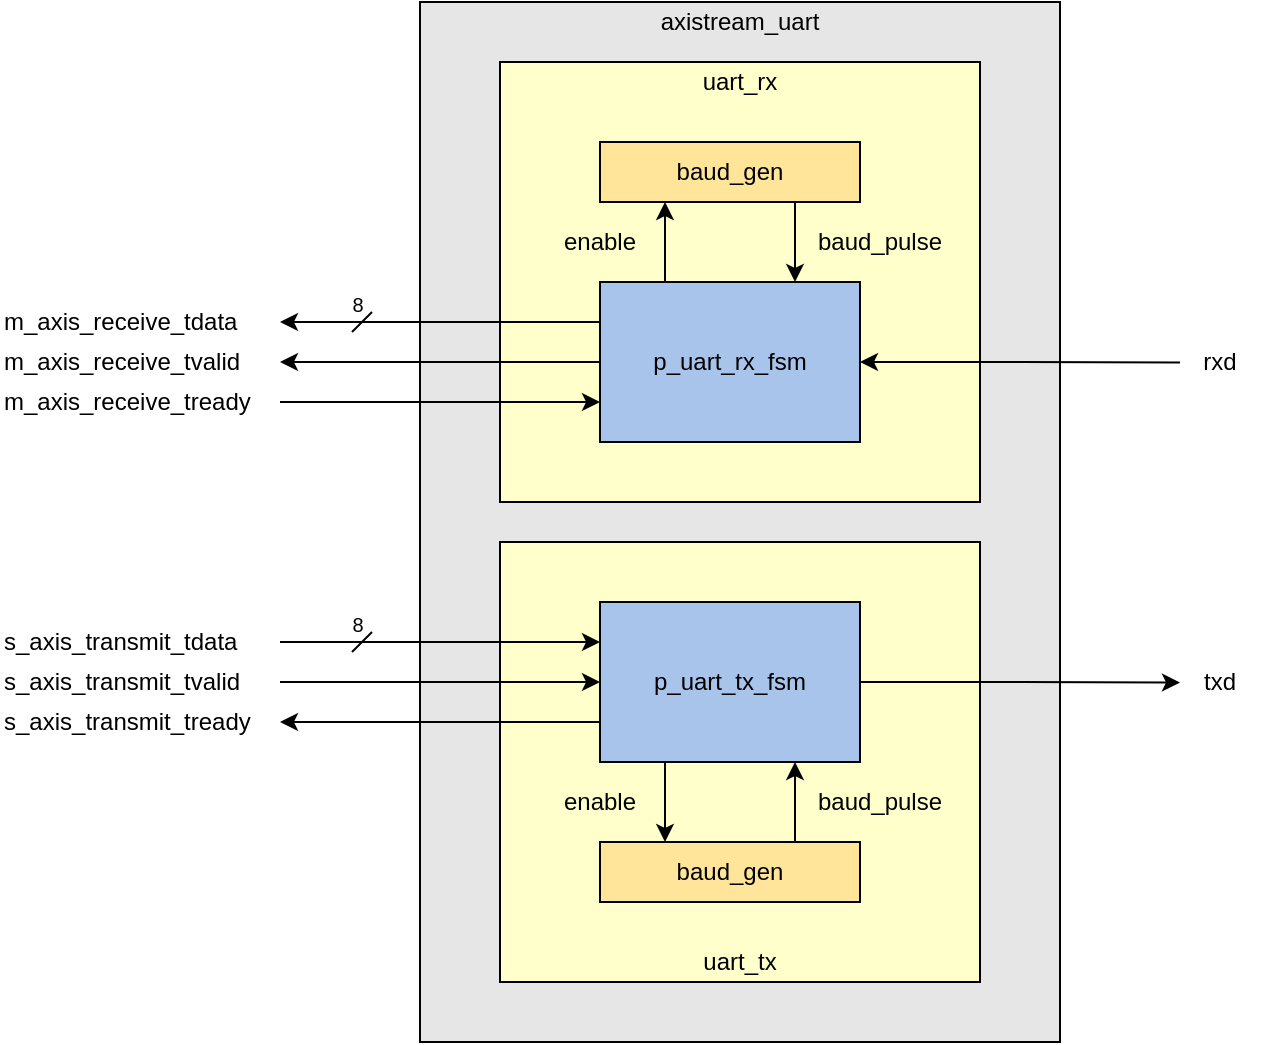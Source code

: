 <mxfile version="21.6.8" type="device">
  <diagram id="35cDaVZkVmuHiRZ2rWSk" name="Page-1">
    <mxGraphModel dx="819" dy="550" grid="1" gridSize="10" guides="1" tooltips="1" connect="1" arrows="1" fold="1" page="1" pageScale="1" pageWidth="850" pageHeight="1100" math="0" shadow="0">
      <root>
        <mxCell id="0" />
        <mxCell id="1" parent="0" />
        <mxCell id="eyD4BGwEBFvhn-4cKuT_-49" value="" style="rounded=0;whiteSpace=wrap;html=1;fontSize=12;align=left;fillColor=#E6E6E6;" parent="1" vertex="1">
          <mxGeometry x="260" y="180" width="320" height="520" as="geometry" />
        </mxCell>
        <mxCell id="eyD4BGwEBFvhn-4cKuT_-44" value="" style="rounded=0;whiteSpace=wrap;html=1;fontSize=12;align=left;fillColor=#FFFFCC;" parent="1" vertex="1">
          <mxGeometry x="300" y="450" width="240" height="220" as="geometry" />
        </mxCell>
        <mxCell id="eyD4BGwEBFvhn-4cKuT_-43" value="" style="rounded=0;whiteSpace=wrap;html=1;fontSize=12;align=left;fillColor=#FFFFCC;" parent="1" vertex="1">
          <mxGeometry x="300" y="210" width="240" height="220" as="geometry" />
        </mxCell>
        <mxCell id="eyD4BGwEBFvhn-4cKuT_-11" style="edgeStyle=orthogonalEdgeStyle;rounded=0;orthogonalLoop=1;jettySize=auto;html=1;exitX=0.75;exitY=0;exitDx=0;exitDy=0;entryX=0.75;entryY=1;entryDx=0;entryDy=0;startArrow=none;startFill=0;endArrow=classic;endFill=1;" parent="1" source="eyD4BGwEBFvhn-4cKuT_-1" target="eyD4BGwEBFvhn-4cKuT_-4" edge="1">
          <mxGeometry relative="1" as="geometry" />
        </mxCell>
        <mxCell id="eyD4BGwEBFvhn-4cKuT_-1" value="&lt;div&gt;baud_gen&lt;/div&gt;" style="rounded=0;whiteSpace=wrap;html=1;fillColor=#FFE599;" parent="1" vertex="1">
          <mxGeometry x="350" y="600" width="130" height="30" as="geometry" />
        </mxCell>
        <mxCell id="eyD4BGwEBFvhn-4cKuT_-2" value="enable" style="text;html=1;strokeColor=none;fillColor=none;align=center;verticalAlign=middle;whiteSpace=wrap;rounded=0;" parent="1" vertex="1">
          <mxGeometry x="300" y="570" width="100" height="20" as="geometry" />
        </mxCell>
        <mxCell id="eyD4BGwEBFvhn-4cKuT_-3" value="baud_pulse" style="text;html=1;strokeColor=none;fillColor=none;align=center;verticalAlign=middle;whiteSpace=wrap;rounded=0;" parent="1" vertex="1">
          <mxGeometry x="440" y="570" width="100" height="20" as="geometry" />
        </mxCell>
        <mxCell id="eyD4BGwEBFvhn-4cKuT_-10" style="edgeStyle=orthogonalEdgeStyle;rounded=0;orthogonalLoop=1;jettySize=auto;html=1;exitX=0.25;exitY=1;exitDx=0;exitDy=0;entryX=0.25;entryY=0;entryDx=0;entryDy=0;startArrow=none;startFill=0;endArrow=classic;endFill=1;" parent="1" source="eyD4BGwEBFvhn-4cKuT_-4" target="eyD4BGwEBFvhn-4cKuT_-1" edge="1">
          <mxGeometry relative="1" as="geometry" />
        </mxCell>
        <mxCell id="eyD4BGwEBFvhn-4cKuT_-13" style="edgeStyle=orthogonalEdgeStyle;rounded=0;orthogonalLoop=1;jettySize=auto;html=1;exitX=0;exitY=0.5;exitDx=0;exitDy=0;startArrow=classic;startFill=1;endArrow=none;endFill=0;" parent="1" source="eyD4BGwEBFvhn-4cKuT_-4" edge="1">
          <mxGeometry relative="1" as="geometry">
            <mxPoint x="190" y="520" as="targetPoint" />
          </mxGeometry>
        </mxCell>
        <mxCell id="eyD4BGwEBFvhn-4cKuT_-16" style="edgeStyle=orthogonalEdgeStyle;rounded=0;orthogonalLoop=1;jettySize=auto;html=1;exitX=0;exitY=0.25;exitDx=0;exitDy=0;startArrow=classic;startFill=1;endArrow=none;endFill=0;" parent="1" source="eyD4BGwEBFvhn-4cKuT_-4" edge="1">
          <mxGeometry relative="1" as="geometry">
            <mxPoint x="190" y="500" as="targetPoint" />
          </mxGeometry>
        </mxCell>
        <mxCell id="eyD4BGwEBFvhn-4cKuT_-17" style="edgeStyle=orthogonalEdgeStyle;rounded=0;orthogonalLoop=1;jettySize=auto;html=1;exitX=0;exitY=0.75;exitDx=0;exitDy=0;startArrow=none;startFill=0;endArrow=classic;endFill=1;" parent="1" source="eyD4BGwEBFvhn-4cKuT_-4" edge="1">
          <mxGeometry relative="1" as="geometry">
            <mxPoint x="190" y="540" as="targetPoint" />
          </mxGeometry>
        </mxCell>
        <mxCell id="eyD4BGwEBFvhn-4cKuT_-23" style="edgeStyle=orthogonalEdgeStyle;rounded=0;orthogonalLoop=1;jettySize=auto;html=1;exitX=1;exitY=0.5;exitDx=0;exitDy=0;fontSize=10;startArrow=none;startFill=0;endArrow=classic;endFill=1;" parent="1" source="eyD4BGwEBFvhn-4cKuT_-4" edge="1">
          <mxGeometry relative="1" as="geometry">
            <mxPoint x="640" y="520.31" as="targetPoint" />
          </mxGeometry>
        </mxCell>
        <mxCell id="eyD4BGwEBFvhn-4cKuT_-4" value="p_uart_tx_fsm" style="rounded=0;whiteSpace=wrap;html=1;fillColor=#A9C4EB;" parent="1" vertex="1">
          <mxGeometry x="350" y="480" width="130" height="80" as="geometry" />
        </mxCell>
        <mxCell id="eyD4BGwEBFvhn-4cKuT_-14" value="s_axis_transmit_tvalid" style="text;html=1;strokeColor=none;fillColor=none;align=left;verticalAlign=middle;whiteSpace=wrap;rounded=0;" parent="1" vertex="1">
          <mxGeometry x="50" y="510" width="140" height="20" as="geometry" />
        </mxCell>
        <mxCell id="eyD4BGwEBFvhn-4cKuT_-18" value="s_axis_transmit_tdata" style="text;html=1;strokeColor=none;fillColor=none;align=left;verticalAlign=middle;whiteSpace=wrap;rounded=0;" parent="1" vertex="1">
          <mxGeometry x="50" y="490" width="140" height="20" as="geometry" />
        </mxCell>
        <mxCell id="eyD4BGwEBFvhn-4cKuT_-19" value="s_axis_transmit_tready" style="text;html=1;strokeColor=none;fillColor=none;align=left;verticalAlign=middle;whiteSpace=wrap;rounded=0;" parent="1" vertex="1">
          <mxGeometry x="50" y="530" width="140" height="20" as="geometry" />
        </mxCell>
        <mxCell id="eyD4BGwEBFvhn-4cKuT_-20" value="" style="endArrow=none;html=1;" parent="1" edge="1">
          <mxGeometry width="50" height="50" relative="1" as="geometry">
            <mxPoint x="226" y="505" as="sourcePoint" />
            <mxPoint x="236" y="495" as="targetPoint" />
          </mxGeometry>
        </mxCell>
        <mxCell id="eyD4BGwEBFvhn-4cKuT_-21" value="8" style="text;html=1;strokeColor=none;fillColor=none;align=center;verticalAlign=middle;whiteSpace=wrap;rounded=0;fontSize=10;" parent="1" vertex="1">
          <mxGeometry x="219" y="486" width="20" height="10" as="geometry" />
        </mxCell>
        <mxCell id="eyD4BGwEBFvhn-4cKuT_-24" value="txd" style="text;html=1;strokeColor=none;fillColor=none;align=center;verticalAlign=middle;whiteSpace=wrap;rounded=0;fontSize=12;" parent="1" vertex="1">
          <mxGeometry x="640" y="510" width="40" height="20" as="geometry" />
        </mxCell>
        <mxCell id="eyD4BGwEBFvhn-4cKuT_-42" style="edgeStyle=orthogonalEdgeStyle;rounded=0;orthogonalLoop=1;jettySize=auto;html=1;exitX=0.75;exitY=1;exitDx=0;exitDy=0;entryX=0.75;entryY=0;entryDx=0;entryDy=0;fontSize=12;startArrow=none;startFill=0;endArrow=classic;endFill=1;" parent="1" source="eyD4BGwEBFvhn-4cKuT_-26" target="eyD4BGwEBFvhn-4cKuT_-34" edge="1">
          <mxGeometry relative="1" as="geometry" />
        </mxCell>
        <mxCell id="eyD4BGwEBFvhn-4cKuT_-26" value="&lt;div&gt;baud_gen&lt;/div&gt;" style="rounded=0;whiteSpace=wrap;html=1;fillColor=#FFE599;" parent="1" vertex="1">
          <mxGeometry x="350" y="250" width="130" height="30" as="geometry" />
        </mxCell>
        <mxCell id="eyD4BGwEBFvhn-4cKuT_-27" value="enable" style="text;html=1;strokeColor=none;fillColor=none;align=center;verticalAlign=middle;whiteSpace=wrap;rounded=0;" parent="1" vertex="1">
          <mxGeometry x="300" y="290" width="100" height="20" as="geometry" />
        </mxCell>
        <mxCell id="eyD4BGwEBFvhn-4cKuT_-28" value="baud_pulse" style="text;html=1;strokeColor=none;fillColor=none;align=center;verticalAlign=middle;whiteSpace=wrap;rounded=0;" parent="1" vertex="1">
          <mxGeometry x="440" y="290" width="100" height="20" as="geometry" />
        </mxCell>
        <mxCell id="eyD4BGwEBFvhn-4cKuT_-30" style="edgeStyle=orthogonalEdgeStyle;rounded=0;orthogonalLoop=1;jettySize=auto;html=1;exitX=0;exitY=0.5;exitDx=0;exitDy=0;startArrow=none;startFill=0;endArrow=classic;endFill=1;" parent="1" source="eyD4BGwEBFvhn-4cKuT_-34" edge="1">
          <mxGeometry relative="1" as="geometry">
            <mxPoint x="190" y="360" as="targetPoint" />
          </mxGeometry>
        </mxCell>
        <mxCell id="eyD4BGwEBFvhn-4cKuT_-31" style="edgeStyle=orthogonalEdgeStyle;rounded=0;orthogonalLoop=1;jettySize=auto;html=1;exitX=0;exitY=0.25;exitDx=0;exitDy=0;startArrow=none;startFill=0;endArrow=classic;endFill=1;" parent="1" source="eyD4BGwEBFvhn-4cKuT_-34" edge="1">
          <mxGeometry relative="1" as="geometry">
            <mxPoint x="190" y="340" as="targetPoint" />
          </mxGeometry>
        </mxCell>
        <mxCell id="eyD4BGwEBFvhn-4cKuT_-32" style="edgeStyle=orthogonalEdgeStyle;rounded=0;orthogonalLoop=1;jettySize=auto;html=1;exitX=0;exitY=0.75;exitDx=0;exitDy=0;startArrow=classic;startFill=1;endArrow=none;endFill=0;" parent="1" source="eyD4BGwEBFvhn-4cKuT_-34" edge="1">
          <mxGeometry relative="1" as="geometry">
            <mxPoint x="190" y="380" as="targetPoint" />
          </mxGeometry>
        </mxCell>
        <mxCell id="eyD4BGwEBFvhn-4cKuT_-33" style="edgeStyle=orthogonalEdgeStyle;rounded=0;orthogonalLoop=1;jettySize=auto;html=1;exitX=1;exitY=0.5;exitDx=0;exitDy=0;fontSize=10;startArrow=classic;startFill=1;endArrow=none;endFill=0;" parent="1" source="eyD4BGwEBFvhn-4cKuT_-34" edge="1">
          <mxGeometry relative="1" as="geometry">
            <mxPoint x="640" y="360.31" as="targetPoint" />
          </mxGeometry>
        </mxCell>
        <mxCell id="eyD4BGwEBFvhn-4cKuT_-41" style="edgeStyle=orthogonalEdgeStyle;rounded=0;orthogonalLoop=1;jettySize=auto;html=1;exitX=0.25;exitY=0;exitDx=0;exitDy=0;entryX=0.25;entryY=1;entryDx=0;entryDy=0;fontSize=12;startArrow=none;startFill=0;endArrow=classic;endFill=1;" parent="1" source="eyD4BGwEBFvhn-4cKuT_-34" target="eyD4BGwEBFvhn-4cKuT_-26" edge="1">
          <mxGeometry relative="1" as="geometry" />
        </mxCell>
        <mxCell id="eyD4BGwEBFvhn-4cKuT_-34" value="p_uart_rx_fsm" style="rounded=0;whiteSpace=wrap;html=1;fillColor=#A9C4EB;" parent="1" vertex="1">
          <mxGeometry x="350" y="320" width="130" height="80" as="geometry" />
        </mxCell>
        <mxCell id="eyD4BGwEBFvhn-4cKuT_-35" value="m_axis_receive_tvalid" style="text;html=1;strokeColor=none;fillColor=none;align=left;verticalAlign=middle;whiteSpace=wrap;rounded=0;" parent="1" vertex="1">
          <mxGeometry x="50" y="350" width="140" height="20" as="geometry" />
        </mxCell>
        <mxCell id="eyD4BGwEBFvhn-4cKuT_-36" value="m_axis_receive_tdata" style="text;html=1;strokeColor=none;fillColor=none;align=left;verticalAlign=middle;whiteSpace=wrap;rounded=0;" parent="1" vertex="1">
          <mxGeometry x="50" y="330" width="140" height="20" as="geometry" />
        </mxCell>
        <mxCell id="eyD4BGwEBFvhn-4cKuT_-37" value="m_axis_receive_tready" style="text;html=1;strokeColor=none;fillColor=none;align=left;verticalAlign=middle;whiteSpace=wrap;rounded=0;" parent="1" vertex="1">
          <mxGeometry x="50" y="370" width="140" height="20" as="geometry" />
        </mxCell>
        <mxCell id="eyD4BGwEBFvhn-4cKuT_-38" value="" style="endArrow=none;html=1;" parent="1" edge="1">
          <mxGeometry width="50" height="50" relative="1" as="geometry">
            <mxPoint x="226" y="345" as="sourcePoint" />
            <mxPoint x="236" y="335" as="targetPoint" />
          </mxGeometry>
        </mxCell>
        <mxCell id="eyD4BGwEBFvhn-4cKuT_-39" value="8" style="text;html=1;strokeColor=none;fillColor=none;align=center;verticalAlign=middle;whiteSpace=wrap;rounded=0;fontSize=10;" parent="1" vertex="1">
          <mxGeometry x="219" y="326" width="20" height="10" as="geometry" />
        </mxCell>
        <mxCell id="eyD4BGwEBFvhn-4cKuT_-40" value="rxd" style="text;html=1;strokeColor=none;fillColor=none;align=center;verticalAlign=middle;whiteSpace=wrap;rounded=0;fontSize=12;" parent="1" vertex="1">
          <mxGeometry x="640" y="350" width="40" height="20" as="geometry" />
        </mxCell>
        <mxCell id="eyD4BGwEBFvhn-4cKuT_-45" value="uart_tx" style="text;html=1;strokeColor=none;fillColor=none;align=center;verticalAlign=middle;whiteSpace=wrap;rounded=0;fontSize=12;" parent="1" vertex="1">
          <mxGeometry x="300" y="650" width="240" height="20" as="geometry" />
        </mxCell>
        <mxCell id="eyD4BGwEBFvhn-4cKuT_-46" value="uart_rx" style="text;html=1;strokeColor=none;fillColor=none;align=center;verticalAlign=middle;whiteSpace=wrap;rounded=0;fontSize=12;" parent="1" vertex="1">
          <mxGeometry x="300" y="210" width="240" height="20" as="geometry" />
        </mxCell>
        <mxCell id="eyD4BGwEBFvhn-4cKuT_-50" value="axistream_uart" style="text;html=1;strokeColor=none;fillColor=none;align=center;verticalAlign=middle;whiteSpace=wrap;rounded=0;fontSize=12;" parent="1" vertex="1">
          <mxGeometry x="260" y="180" width="320" height="20" as="geometry" />
        </mxCell>
      </root>
    </mxGraphModel>
  </diagram>
</mxfile>
